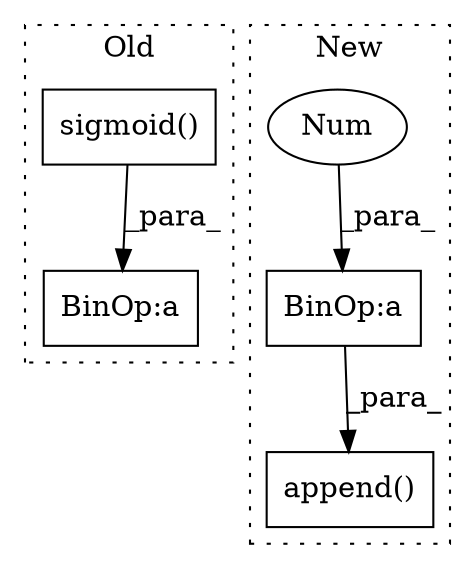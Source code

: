 digraph G {
subgraph cluster0 {
1 [label="sigmoid()" a="75" s="3806" l="40" shape="box"];
3 [label="BinOp:a" a="82" s="4347" l="3" shape="box"];
label = "Old";
style="dotted";
}
subgraph cluster1 {
2 [label="append()" a="75" s="2830,2924" l="15,1" shape="box"];
4 [label="BinOp:a" a="82" s="2852" l="3" shape="box"];
5 [label="Num" a="76" s="2845" l="7" shape="ellipse"];
label = "New";
style="dotted";
}
1 -> 3 [label="_para_"];
4 -> 2 [label="_para_"];
5 -> 4 [label="_para_"];
}
